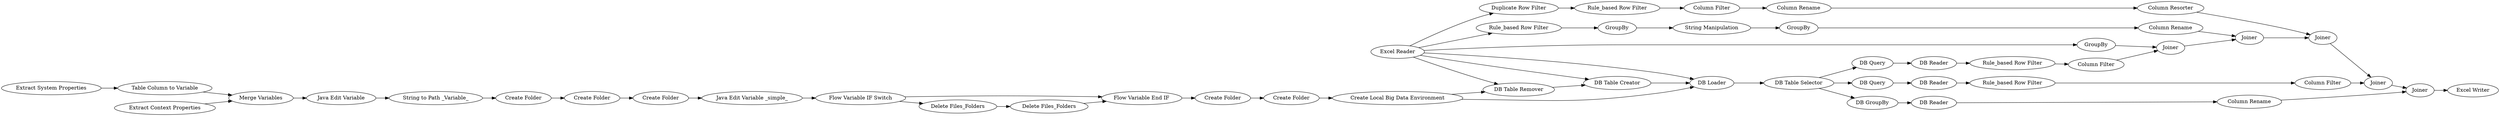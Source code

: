 digraph {
	3 -> 1891
	1891 -> 1892
	1882 -> 1893
	59 -> 86
	1905 -> 1896
	51 -> 50
	1884 -> 1895
	1910 -> 1908
	1898 -> 1899
	1892 -> 1897
	1896 -> 1898
	1903 -> 1900
	1878 -> 1883
	1894 -> 1895
	1888 -> 1889
	1909 -> 1903
	1909 -> 1884
	1893 -> 1899
	1909 -> 1875
	1902 -> 1904
	1909 -> 2
	1901 -> 1902
	56 -> 7
	1908 -> 1887
	1899 -> 1911
	1908 -> 1878
	1897 -> 1896
	86 -> 1875
	1895 -> 1905
	1909 -> 1853
	1900 -> 1901
	50 -> 49
	1887 -> 1888
	57 -> 56
	1909 -> 1910
	61 -> 50
	1908 -> 1879
	6 -> 7
	6 -> 57
	1886 -> 1894
	1890 -> 1898
	1879 -> 1882
	1889 -> 1890
	47 -> 52
	48 -> 47
	86 -> 1910
	7 -> 60
	52 -> 53
	1875 -> 1853
	28 -> 51
	1853 -> 1910
	53 -> 5
	49 -> 48
	1883 -> 1886
	5 -> 6
	2 -> 3
	1904 -> 1905
	60 -> 59
	1875 [label="DB Table Remover"]
	57 [label="Delete Files_Folders"]
	1901 [label="String Manipulation"]
	1908 [label="DB Table Selector"]
	7 [label="Flow Variable End IF"]
	1900 [label=GroupBy]
	1903 [label="Rule_based Row Filter"]
	1887 [label="DB Query"]
	1893 [label="Column Rename"]
	1894 [label="Column Filter"]
	1899 [label=Joiner]
	1911 [label="Excel Writer"]
	3 [label="Rule_based Row Filter"]
	1891 [label="Column Filter"]
	1888 [label="DB Reader"]
	1905 [label=Joiner]
	1897 [label="Column Resorter"]
	49 [label="Java Edit Variable"]
	1882 [label="DB Reader"]
	51 [label="Table Column to Variable"]
	1878 [label="DB Query"]
	56 [label="Delete Files_Folders"]
	6 [label="Flow Variable IF Switch"]
	1879 [label="DB GroupBy"]
	1910 [label="DB Loader"]
	1898 [label=Joiner]
	59 [label="Create Folder"]
	86 [label="Create Local Big Data Environment"]
	48 [label="String to Path _Variable_"]
	50 [label="Merge Variables"]
	53 [label="Create Folder"]
	28 [label="Extract System Properties"]
	1884 [label=GroupBy]
	1892 [label="Column Rename"]
	1909 [label="Excel Reader"]
	47 [label="Create Folder"]
	61 [label="Extract Context Properties"]
	1902 [label=GroupBy]
	60 [label="Create Folder"]
	5 [label="Java Edit Variable _simple_"]
	1895 [label=Joiner]
	1883 [label="DB Reader"]
	1890 [label="Column Filter"]
	1886 [label="Rule_based Row Filter"]
	1889 [label="Rule_based Row Filter"]
	1853 [label="DB Table Creator"]
	1904 [label="Column Rename"]
	52 [label="Create Folder"]
	1896 [label=Joiner]
	2 [label="Duplicate Row Filter"]
	rankdir=LR
}
